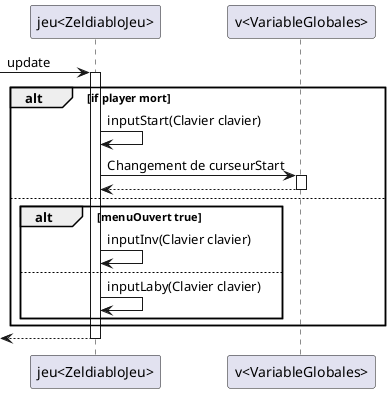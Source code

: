 @startuml
participant "jeu<ZeldiabloJeu>" as jeu
participant "v<VariableGlobales>" as v
-> jeu: update
Activate jeu
alt if player mort
     jeu -> jeu: inputStart(Clavier clavier)
     jeu -> v : Changement de curseurStart
     Activate v
     v --> jeu
     Deactivate v
else
     alt menuOuvert true
       jeu -> jeu: inputInv(Clavier clavier)
     else 
       jeu -> jeu: inputLaby(Clavier clavier)
     end
end
<--jeu
Deactivate jeu
@enduml